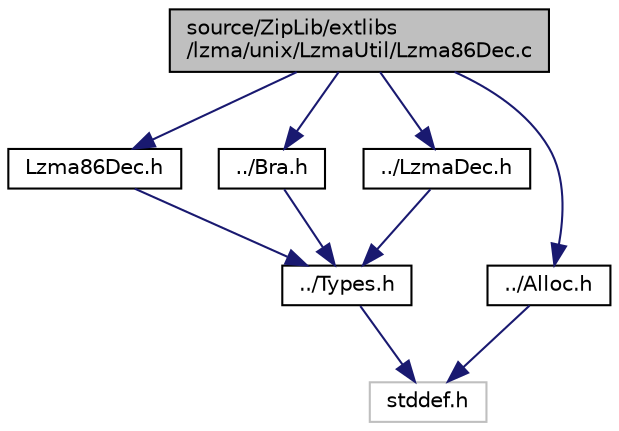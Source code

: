 digraph "source/ZipLib/extlibs/lzma/unix/LzmaUtil/Lzma86Dec.c"
{
 // LATEX_PDF_SIZE
  edge [fontname="Helvetica",fontsize="10",labelfontname="Helvetica",labelfontsize="10"];
  node [fontname="Helvetica",fontsize="10",shape=record];
  Node1 [label="source/ZipLib/extlibs\l/lzma/unix/LzmaUtil/Lzma86Dec.c",height=0.2,width=0.4,color="black", fillcolor="grey75", style="filled", fontcolor="black",tooltip=" "];
  Node1 -> Node2 [color="midnightblue",fontsize="10",style="solid"];
  Node2 [label="Lzma86Dec.h",height=0.2,width=0.4,color="black", fillcolor="white", style="filled",URL="$_lzma86_dec_8h.html",tooltip=" "];
  Node2 -> Node3 [color="midnightblue",fontsize="10",style="solid"];
  Node3 [label="../Types.h",height=0.2,width=0.4,color="black", fillcolor="white", style="filled",URL="$unix_2_types_8h.html",tooltip=" "];
  Node3 -> Node4 [color="midnightblue",fontsize="10",style="solid"];
  Node4 [label="stddef.h",height=0.2,width=0.4,color="grey75", fillcolor="white", style="filled",tooltip=" "];
  Node1 -> Node5 [color="midnightblue",fontsize="10",style="solid"];
  Node5 [label="../Alloc.h",height=0.2,width=0.4,color="black", fillcolor="white", style="filled",URL="$unix_2_alloc_8h.html",tooltip=" "];
  Node5 -> Node4 [color="midnightblue",fontsize="10",style="solid"];
  Node1 -> Node6 [color="midnightblue",fontsize="10",style="solid"];
  Node6 [label="../Bra.h",height=0.2,width=0.4,color="black", fillcolor="white", style="filled",URL="$unix_2_bra_8h.html",tooltip=" "];
  Node6 -> Node3 [color="midnightblue",fontsize="10",style="solid"];
  Node1 -> Node7 [color="midnightblue",fontsize="10",style="solid"];
  Node7 [label="../LzmaDec.h",height=0.2,width=0.4,color="black", fillcolor="white", style="filled",URL="$unix_2_lzma_dec_8h.html",tooltip=" "];
  Node7 -> Node3 [color="midnightblue",fontsize="10",style="solid"];
}
